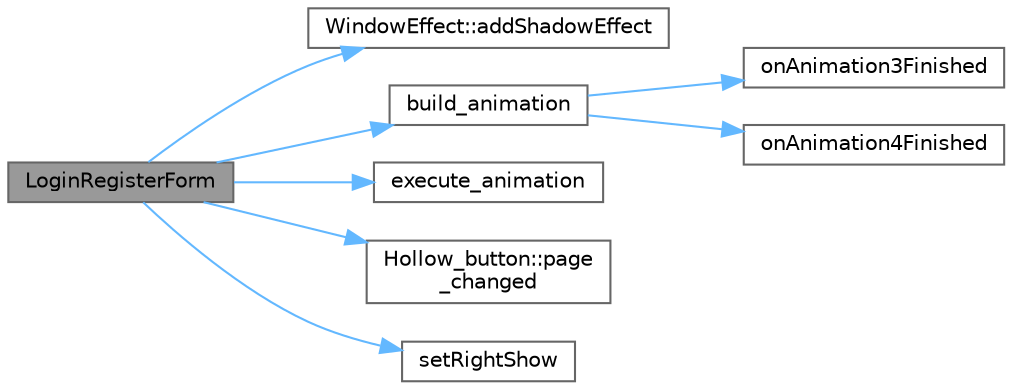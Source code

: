 digraph "LoginRegisterForm"
{
 // LATEX_PDF_SIZE
  bgcolor="transparent";
  edge [fontname=Helvetica,fontsize=10,labelfontname=Helvetica,labelfontsize=10];
  node [fontname=Helvetica,fontsize=10,shape=box,height=0.2,width=0.4];
  rankdir="LR";
  Node1 [id="Node000001",label="LoginRegisterForm",height=0.2,width=0.4,color="gray40", fillcolor="grey60", style="filled", fontcolor="black",tooltip=" "];
  Node1 -> Node2 [id="edge1_Node000001_Node000002",color="steelblue1",style="solid",tooltip=" "];
  Node2 [id="Node000002",label="WindowEffect::addShadowEffect",height=0.2,width=0.4,color="grey40", fillcolor="white", style="filled",URL="$namespace_window_effect.html#a44096b838980ce1ffd62b7f589bbb2fd",tooltip=" "];
  Node1 -> Node3 [id="edge2_Node000001_Node000003",color="steelblue1",style="solid",tooltip=" "];
  Node3 [id="Node000003",label="build_animation",height=0.2,width=0.4,color="grey40", fillcolor="white", style="filled",URL="$class_login_register_form.html#a0c1ce53e53f4fe5e852a2fdd7d1b9198",tooltip=" "];
  Node3 -> Node4 [id="edge3_Node000003_Node000004",color="steelblue1",style="solid",tooltip=" "];
  Node4 [id="Node000004",label="onAnimation3Finished",height=0.2,width=0.4,color="grey40", fillcolor="white", style="filled",URL="$class_login_register_form.html#a0b123592b51907f12b1e8d955d640c88",tooltip=" "];
  Node3 -> Node5 [id="edge4_Node000003_Node000005",color="steelblue1",style="solid",tooltip=" "];
  Node5 [id="Node000005",label="onAnimation4Finished",height=0.2,width=0.4,color="grey40", fillcolor="white", style="filled",URL="$class_login_register_form.html#aeef7ddd16f4dffdd5d99e78da14d7602",tooltip=" "];
  Node1 -> Node6 [id="edge5_Node000001_Node000006",color="steelblue1",style="solid",tooltip=" "];
  Node6 [id="Node000006",label="execute_animation",height=0.2,width=0.4,color="grey40", fillcolor="white", style="filled",URL="$class_login_register_form.html#ae7fc14dd7eab05819d4f95908693a8a5",tooltip=" "];
  Node1 -> Node7 [id="edge6_Node000001_Node000007",color="steelblue1",style="solid",tooltip=" "];
  Node7 [id="Node000007",label="Hollow_button::page\l_changed",height=0.2,width=0.4,color="grey40", fillcolor="white", style="filled",URL="$class_hollow__button.html#a4029f17af78f4d3912d478241a851cb3",tooltip=" "];
  Node1 -> Node8 [id="edge7_Node000001_Node000008",color="steelblue1",style="solid",tooltip=" "];
  Node8 [id="Node000008",label="setRightShow",height=0.2,width=0.4,color="grey40", fillcolor="white", style="filled",URL="$class_login_register_form.html#a63d626f2af44da156f4def52c648c721",tooltip=" "];
}

